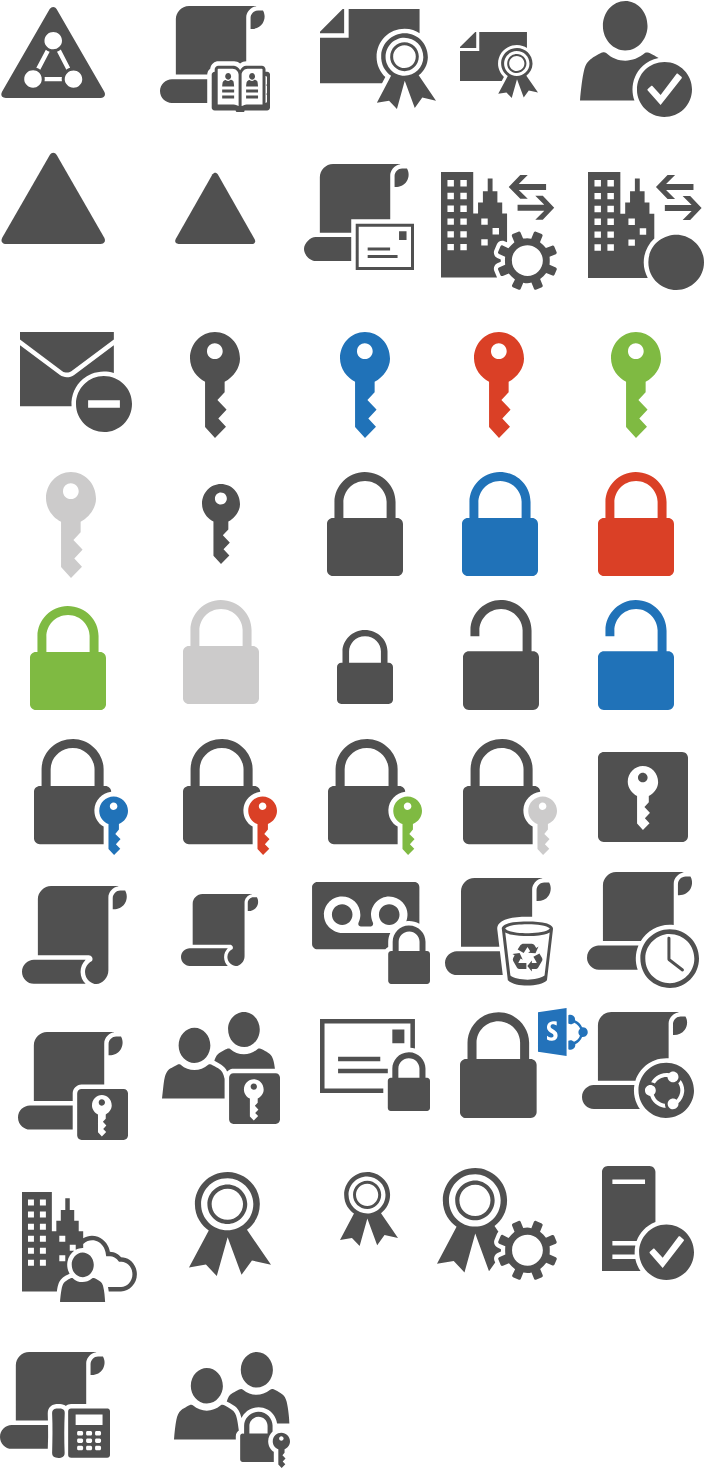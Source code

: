 <mxfile version="24.2.1" type="device">
  <diagram name="Page-1" id="5Z7APpFcgfUc6ZyuO-cr">
    <mxGraphModel dx="2028" dy="59" grid="1" gridSize="10" guides="1" tooltips="1" connect="1" arrows="1" fold="1" page="1" pageScale="1" pageWidth="827" pageHeight="1169" math="0" shadow="0">
      <root>
        <mxCell id="0" />
        <mxCell id="1" parent="0" />
        <mxCell id="42mja_NqprVF22DPiqrY-190" value="" style="sketch=0;pointerEvents=1;shadow=0;dashed=0;html=1;strokeColor=none;fillColor=#505050;labelPosition=center;verticalLabelPosition=bottom;verticalAlign=top;outlineConnect=0;align=center;shape=mxgraph.office.security.active_directory;" vertex="1" parent="1">
          <mxGeometry x="20" y="1187" width="53" height="46" as="geometry" />
        </mxCell>
        <mxCell id="42mja_NqprVF22DPiqrY-191" value="" style="sketch=0;pointerEvents=1;shadow=0;dashed=0;html=1;strokeColor=none;fillColor=#505050;labelPosition=center;verticalLabelPosition=bottom;verticalAlign=top;outlineConnect=0;align=center;shape=mxgraph.office.security.address_book_policies;" vertex="1" parent="1">
          <mxGeometry x="100" y="1187" width="55" height="53" as="geometry" />
        </mxCell>
        <mxCell id="42mja_NqprVF22DPiqrY-192" value="" style="sketch=0;pointerEvents=1;shadow=0;dashed=0;html=1;strokeColor=none;fillColor=#505050;labelPosition=center;verticalLabelPosition=bottom;verticalAlign=top;outlineConnect=0;align=center;shape=mxgraph.office.security.certificate;" vertex="1" parent="1">
          <mxGeometry x="180" y="1188.5" width="58" height="50" as="geometry" />
        </mxCell>
        <mxCell id="42mja_NqprVF22DPiqrY-193" value="" style="sketch=0;pointerEvents=1;shadow=0;dashed=0;html=1;strokeColor=none;fillColor=#505050;labelPosition=center;verticalLabelPosition=bottom;verticalAlign=top;outlineConnect=0;align=center;shape=mxgraph.office.security.certificate;" vertex="1" parent="1">
          <mxGeometry x="250" y="1200" width="39" height="33" as="geometry" />
        </mxCell>
        <mxCell id="42mja_NqprVF22DPiqrY-194" value="" style="sketch=0;pointerEvents=1;shadow=0;dashed=0;html=1;strokeColor=none;fillColor=#505050;labelPosition=center;verticalLabelPosition=bottom;verticalAlign=top;outlineConnect=0;align=center;shape=mxgraph.office.security.credentials;" vertex="1" parent="1">
          <mxGeometry x="310" y="1184.5" width="56" height="58" as="geometry" />
        </mxCell>
        <mxCell id="42mja_NqprVF22DPiqrY-195" value="" style="sketch=0;pointerEvents=1;shadow=0;dashed=0;html=1;strokeColor=none;fillColor=#505050;labelPosition=center;verticalLabelPosition=bottom;verticalAlign=top;outlineConnect=0;align=center;shape=mxgraph.office.security.domain;" vertex="1" parent="1">
          <mxGeometry x="20" y="1260" width="53" height="46" as="geometry" />
        </mxCell>
        <mxCell id="42mja_NqprVF22DPiqrY-196" value="" style="sketch=0;pointerEvents=1;shadow=0;dashed=0;html=1;strokeColor=none;fillColor=#505050;labelPosition=center;verticalLabelPosition=bottom;verticalAlign=top;outlineConnect=0;align=center;shape=mxgraph.office.security.domain;" vertex="1" parent="1">
          <mxGeometry x="107" y="1270" width="41" height="36" as="geometry" />
        </mxCell>
        <mxCell id="42mja_NqprVF22DPiqrY-197" value="" style="sketch=0;pointerEvents=1;shadow=0;dashed=0;html=1;strokeColor=none;fillColor=#505050;labelPosition=center;verticalLabelPosition=bottom;verticalAlign=top;outlineConnect=0;align=center;shape=mxgraph.office.security.email_address_policy;" vertex="1" parent="1">
          <mxGeometry x="172" y="1266" width="55" height="53" as="geometry" />
        </mxCell>
        <mxCell id="42mja_NqprVF22DPiqrY-198" value="" style="sketch=0;pointerEvents=1;shadow=0;dashed=0;html=1;strokeColor=none;fillColor=#505050;labelPosition=center;verticalLabelPosition=bottom;verticalAlign=top;outlineConnect=0;align=center;shape=mxgraph.office.security.federation_service;" vertex="1" parent="1">
          <mxGeometry x="240.5" y="1270" width="58" height="59" as="geometry" />
        </mxCell>
        <mxCell id="42mja_NqprVF22DPiqrY-199" value="" style="sketch=0;pointerEvents=1;shadow=0;dashed=0;html=1;strokeColor=none;fillColor=#505050;labelPosition=center;verticalLabelPosition=bottom;verticalAlign=top;outlineConnect=0;align=center;shape=mxgraph.office.security.federation_trust;" vertex="1" parent="1">
          <mxGeometry x="314" y="1270" width="58" height="59" as="geometry" />
        </mxCell>
        <mxCell id="42mja_NqprVF22DPiqrY-200" value="" style="sketch=0;pointerEvents=1;shadow=0;dashed=0;html=1;strokeColor=none;fillColor=#505050;labelPosition=center;verticalLabelPosition=bottom;verticalAlign=top;outlineConnect=0;align=center;shape=mxgraph.office.security.irm_protected_message;" vertex="1" parent="1">
          <mxGeometry x="30" y="1350" width="56" height="50" as="geometry" />
        </mxCell>
        <mxCell id="42mja_NqprVF22DPiqrY-201" value="" style="sketch=0;pointerEvents=1;shadow=0;dashed=0;html=1;strokeColor=none;fillColor=#505050;labelPosition=center;verticalLabelPosition=bottom;verticalAlign=top;outlineConnect=0;align=center;shape=mxgraph.office.security.key_permissions;" vertex="1" parent="1">
          <mxGeometry x="115" y="1350" width="25" height="53" as="geometry" />
        </mxCell>
        <mxCell id="42mja_NqprVF22DPiqrY-202" value="" style="sketch=0;pointerEvents=1;shadow=0;dashed=0;html=1;strokeColor=none;labelPosition=center;verticalLabelPosition=bottom;verticalAlign=top;outlineConnect=0;align=center;shape=mxgraph.office.security.key_permissions;fillColor=#2072B8;" vertex="1" parent="1">
          <mxGeometry x="190" y="1350" width="25" height="53" as="geometry" />
        </mxCell>
        <mxCell id="42mja_NqprVF22DPiqrY-203" value="" style="sketch=0;pointerEvents=1;shadow=0;dashed=0;html=1;strokeColor=none;labelPosition=center;verticalLabelPosition=bottom;verticalAlign=top;outlineConnect=0;align=center;shape=mxgraph.office.security.key_permissions;fillColor=#DA4026;" vertex="1" parent="1">
          <mxGeometry x="257" y="1350" width="25" height="53" as="geometry" />
        </mxCell>
        <mxCell id="42mja_NqprVF22DPiqrY-204" value="" style="sketch=0;pointerEvents=1;shadow=0;dashed=0;html=1;strokeColor=none;labelPosition=center;verticalLabelPosition=bottom;verticalAlign=top;outlineConnect=0;align=center;shape=mxgraph.office.security.key_permissions;fillColor=#7FBA42;" vertex="1" parent="1">
          <mxGeometry x="325.5" y="1350" width="25" height="53" as="geometry" />
        </mxCell>
        <mxCell id="42mja_NqprVF22DPiqrY-205" value="" style="sketch=0;pointerEvents=1;shadow=0;dashed=0;html=1;strokeColor=none;labelPosition=center;verticalLabelPosition=bottom;verticalAlign=top;outlineConnect=0;align=center;shape=mxgraph.office.security.key_permissions;fillColor=#CCCBCB;" vertex="1" parent="1">
          <mxGeometry x="43" y="1420" width="25" height="53" as="geometry" />
        </mxCell>
        <mxCell id="42mja_NqprVF22DPiqrY-206" value="" style="sketch=0;pointerEvents=1;shadow=0;dashed=0;html=1;strokeColor=none;fillColor=#505050;labelPosition=center;verticalLabelPosition=bottom;verticalAlign=top;outlineConnect=0;align=center;shape=mxgraph.office.security.key_permissions;" vertex="1" parent="1">
          <mxGeometry x="121" y="1426" width="19" height="40" as="geometry" />
        </mxCell>
        <mxCell id="42mja_NqprVF22DPiqrY-207" value="" style="sketch=0;pointerEvents=1;shadow=0;dashed=0;html=1;strokeColor=none;fillColor=#505050;labelPosition=center;verticalLabelPosition=bottom;verticalAlign=top;outlineConnect=0;align=center;shape=mxgraph.office.security.lock_protected;" vertex="1" parent="1">
          <mxGeometry x="183.5" y="1420" width="38" height="52" as="geometry" />
        </mxCell>
        <mxCell id="42mja_NqprVF22DPiqrY-208" value="" style="sketch=0;pointerEvents=1;shadow=0;dashed=0;html=1;strokeColor=none;labelPosition=center;verticalLabelPosition=bottom;verticalAlign=top;outlineConnect=0;align=center;shape=mxgraph.office.security.lock_protected;fillColor=#2072B8;" vertex="1" parent="1">
          <mxGeometry x="251" y="1420" width="38" height="52" as="geometry" />
        </mxCell>
        <mxCell id="42mja_NqprVF22DPiqrY-209" value="" style="sketch=0;pointerEvents=1;shadow=0;dashed=0;html=1;strokeColor=none;labelPosition=center;verticalLabelPosition=bottom;verticalAlign=top;outlineConnect=0;align=center;shape=mxgraph.office.security.lock_protected;fillColor=#DA4026;" vertex="1" parent="1">
          <mxGeometry x="319" y="1420" width="38" height="52" as="geometry" />
        </mxCell>
        <mxCell id="42mja_NqprVF22DPiqrY-210" value="" style="sketch=0;pointerEvents=1;shadow=0;dashed=0;html=1;strokeColor=none;labelPosition=center;verticalLabelPosition=bottom;verticalAlign=top;outlineConnect=0;align=center;shape=mxgraph.office.security.lock_protected;fillColor=#7FBA42;" vertex="1" parent="1">
          <mxGeometry x="35" y="1487" width="38" height="52" as="geometry" />
        </mxCell>
        <mxCell id="42mja_NqprVF22DPiqrY-211" value="" style="sketch=0;pointerEvents=1;shadow=0;dashed=0;html=1;strokeColor=none;labelPosition=center;verticalLabelPosition=bottom;verticalAlign=top;outlineConnect=0;align=center;shape=mxgraph.office.security.lock_protected;fillColor=#CCCBCB;" vertex="1" parent="1">
          <mxGeometry x="111.5" y="1484" width="38" height="52" as="geometry" />
        </mxCell>
        <mxCell id="42mja_NqprVF22DPiqrY-212" value="" style="sketch=0;pointerEvents=1;shadow=0;dashed=0;html=1;strokeColor=none;fillColor=#505050;labelPosition=center;verticalLabelPosition=bottom;verticalAlign=top;outlineConnect=0;align=center;shape=mxgraph.office.security.lock_protected;" vertex="1" parent="1">
          <mxGeometry x="188.5" y="1499" width="28" height="37" as="geometry" />
        </mxCell>
        <mxCell id="42mja_NqprVF22DPiqrY-213" value="" style="sketch=0;pointerEvents=1;shadow=0;dashed=0;html=1;strokeColor=none;fillColor=#505050;labelPosition=center;verticalLabelPosition=bottom;verticalAlign=top;outlineConnect=0;align=center;shape=mxgraph.office.security.lock_unprotected;" vertex="1" parent="1">
          <mxGeometry x="251.5" y="1484" width="38" height="55" as="geometry" />
        </mxCell>
        <mxCell id="42mja_NqprVF22DPiqrY-214" value="" style="sketch=0;pointerEvents=1;shadow=0;dashed=0;html=1;strokeColor=none;labelPosition=center;verticalLabelPosition=bottom;verticalAlign=top;outlineConnect=0;align=center;shape=mxgraph.office.security.lock_unprotected;fillColor=#2072B8;" vertex="1" parent="1">
          <mxGeometry x="319" y="1484" width="38" height="55" as="geometry" />
        </mxCell>
        <mxCell id="42mja_NqprVF22DPiqrY-215" value="" style="sketch=0;pointerEvents=1;shadow=0;dashed=0;html=1;strokeColor=none;fillColor=#505050;labelPosition=center;verticalLabelPosition=bottom;verticalAlign=top;outlineConnect=0;align=center;shape=mxgraph.office.security.lock_with_key_security_blue;" vertex="1" parent="1">
          <mxGeometry x="37" y="1553.5" width="47" height="58" as="geometry" />
        </mxCell>
        <mxCell id="42mja_NqprVF22DPiqrY-216" value="" style="sketch=0;pointerEvents=1;shadow=0;dashed=0;html=1;strokeColor=none;fillColor=#505050;labelPosition=center;verticalLabelPosition=bottom;verticalAlign=top;outlineConnect=0;align=center;shape=mxgraph.office.security.lock_with_key_security_orange;" vertex="1" parent="1">
          <mxGeometry x="111.5" y="1553.5" width="47" height="58" as="geometry" />
        </mxCell>
        <mxCell id="42mja_NqprVF22DPiqrY-217" value="" style="sketch=0;pointerEvents=1;shadow=0;dashed=0;html=1;strokeColor=none;fillColor=#505050;labelPosition=center;verticalLabelPosition=bottom;verticalAlign=top;outlineConnect=0;align=center;shape=mxgraph.office.security.lock_with_key_security_green;" vertex="1" parent="1">
          <mxGeometry x="184" y="1553.5" width="47" height="58" as="geometry" />
        </mxCell>
        <mxCell id="42mja_NqprVF22DPiqrY-218" value="" style="sketch=0;pointerEvents=1;shadow=0;dashed=0;html=1;strokeColor=none;fillColor=#505050;labelPosition=center;verticalLabelPosition=bottom;verticalAlign=top;outlineConnect=0;align=center;shape=mxgraph.office.security.lock_with_key_security_ghosted;" vertex="1" parent="1">
          <mxGeometry x="251.5" y="1553.5" width="47" height="58" as="geometry" />
        </mxCell>
        <mxCell id="42mja_NqprVF22DPiqrY-219" value="" style="sketch=0;pointerEvents=1;shadow=0;dashed=0;html=1;strokeColor=none;fillColor=#505050;labelPosition=center;verticalLabelPosition=bottom;verticalAlign=top;outlineConnect=0;align=center;shape=mxgraph.office.security.management_role;" vertex="1" parent="1">
          <mxGeometry x="319" y="1560" width="45" height="45" as="geometry" />
        </mxCell>
        <mxCell id="42mja_NqprVF22DPiqrY-220" value="" style="sketch=0;pointerEvents=1;shadow=0;dashed=0;html=1;strokeColor=none;fillColor=#505050;labelPosition=center;verticalLabelPosition=bottom;verticalAlign=top;outlineConnect=0;align=center;shape=mxgraph.office.security.policy;" vertex="1" parent="1">
          <mxGeometry x="31" y="1627" width="53" height="49" as="geometry" />
        </mxCell>
        <mxCell id="42mja_NqprVF22DPiqrY-221" value="" style="sketch=0;pointerEvents=1;shadow=0;dashed=0;html=1;strokeColor=none;fillColor=#505050;labelPosition=center;verticalLabelPosition=bottom;verticalAlign=top;outlineConnect=0;align=center;shape=mxgraph.office.security.policy;" vertex="1" parent="1">
          <mxGeometry x="110.5" y="1631" width="39" height="36" as="geometry" />
        </mxCell>
        <mxCell id="42mja_NqprVF22DPiqrY-222" value="" style="sketch=0;pointerEvents=1;shadow=0;dashed=0;html=1;strokeColor=none;fillColor=#505050;labelPosition=center;verticalLabelPosition=bottom;verticalAlign=top;outlineConnect=0;align=center;shape=mxgraph.office.security.protected_voice_mail;" vertex="1" parent="1">
          <mxGeometry x="176" y="1625" width="59" height="51" as="geometry" />
        </mxCell>
        <mxCell id="42mja_NqprVF22DPiqrY-223" value="" style="sketch=0;pointerEvents=1;shadow=0;dashed=0;html=1;strokeColor=none;fillColor=#505050;labelPosition=center;verticalLabelPosition=bottom;verticalAlign=top;outlineConnect=0;align=center;shape=mxgraph.office.security.retention_policy;" vertex="1" parent="1">
          <mxGeometry x="242.5" y="1623" width="54" height="55" as="geometry" />
        </mxCell>
        <mxCell id="42mja_NqprVF22DPiqrY-224" value="" style="sketch=0;pointerEvents=1;shadow=0;dashed=0;html=1;strokeColor=none;fillColor=#505050;labelPosition=center;verticalLabelPosition=bottom;verticalAlign=top;outlineConnect=0;align=center;shape=mxgraph.office.security.retention_policy_tag;" vertex="1" parent="1">
          <mxGeometry x="313.5" y="1620" width="56" height="58" as="geometry" />
        </mxCell>
        <mxCell id="42mja_NqprVF22DPiqrY-225" value="" style="sketch=0;pointerEvents=1;shadow=0;dashed=0;html=1;strokeColor=none;fillColor=#505050;labelPosition=center;verticalLabelPosition=bottom;verticalAlign=top;outlineConnect=0;align=center;shape=mxgraph.office.security.role_assignment_policy;" vertex="1" parent="1">
          <mxGeometry x="29" y="1700" width="55" height="54" as="geometry" />
        </mxCell>
        <mxCell id="42mja_NqprVF22DPiqrY-226" value="" style="sketch=0;pointerEvents=1;shadow=0;dashed=0;html=1;strokeColor=none;fillColor=#505050;labelPosition=center;verticalLabelPosition=bottom;verticalAlign=top;outlineConnect=0;align=center;shape=mxgraph.office.security.role_group;" vertex="1" parent="1">
          <mxGeometry x="101" y="1690" width="59" height="56" as="geometry" />
        </mxCell>
        <mxCell id="42mja_NqprVF22DPiqrY-227" value="" style="sketch=0;pointerEvents=1;shadow=0;dashed=0;html=1;strokeColor=none;fillColor=#505050;labelPosition=center;verticalLabelPosition=bottom;verticalAlign=top;outlineConnect=0;align=center;shape=mxgraph.office.security.secure_messaging;" vertex="1" parent="1">
          <mxGeometry x="180" y="1693.5" width="55" height="46" as="geometry" />
        </mxCell>
        <mxCell id="42mja_NqprVF22DPiqrY-228" value="" style="sketch=0;pointerEvents=1;shadow=0;dashed=0;html=1;strokeColor=none;fillColor=#505050;labelPosition=center;verticalLabelPosition=bottom;verticalAlign=top;outlineConnect=0;align=center;shape=mxgraph.office.security.security_access_portal;" vertex="1" parent="1">
          <mxGeometry x="250" y="1688" width="64" height="55" as="geometry" />
        </mxCell>
        <mxCell id="42mja_NqprVF22DPiqrY-229" value="" style="sketch=0;pointerEvents=1;shadow=0;dashed=0;html=1;strokeColor=none;fillColor=#505050;labelPosition=center;verticalLabelPosition=bottom;verticalAlign=top;outlineConnect=0;align=center;shape=mxgraph.office.security.sharing_policy;" vertex="1" parent="1">
          <mxGeometry x="311" y="1690" width="56" height="53" as="geometry" />
        </mxCell>
        <mxCell id="42mja_NqprVF22DPiqrY-230" value="" style="sketch=0;pointerEvents=1;shadow=0;dashed=0;html=1;strokeColor=none;fillColor=#505050;labelPosition=center;verticalLabelPosition=bottom;verticalAlign=top;outlineConnect=0;align=center;shape=mxgraph.office.security.trusted_application_server;" vertex="1" parent="1">
          <mxGeometry x="321" y="1767" width="46" height="57" as="geometry" />
        </mxCell>
        <mxCell id="42mja_NqprVF22DPiqrY-231" value="" style="sketch=0;pointerEvents=1;shadow=0;dashed=0;html=1;strokeColor=none;fillColor=#505050;labelPosition=center;verticalLabelPosition=bottom;verticalAlign=top;outlineConnect=0;align=center;shape=mxgraph.office.security.token_service;" vertex="1" parent="1">
          <mxGeometry x="238.5" y="1768" width="60" height="56" as="geometry" />
        </mxCell>
        <mxCell id="42mja_NqprVF22DPiqrY-232" value="" style="sketch=0;pointerEvents=1;shadow=0;dashed=0;html=1;strokeColor=none;fillColor=#505050;labelPosition=center;verticalLabelPosition=bottom;verticalAlign=top;outlineConnect=0;align=center;shape=mxgraph.office.security.token;" vertex="1" parent="1">
          <mxGeometry x="190" y="1770" width="29" height="37" as="geometry" />
        </mxCell>
        <mxCell id="42mja_NqprVF22DPiqrY-233" value="" style="sketch=0;pointerEvents=1;shadow=0;dashed=0;html=1;strokeColor=none;fillColor=#505050;labelPosition=center;verticalLabelPosition=bottom;verticalAlign=top;outlineConnect=0;align=center;shape=mxgraph.office.security.token;" vertex="1" parent="1">
          <mxGeometry x="114.5" y="1770" width="41" height="52" as="geometry" />
        </mxCell>
        <mxCell id="42mja_NqprVF22DPiqrY-234" value="" style="sketch=0;pointerEvents=1;shadow=0;dashed=0;html=1;strokeColor=none;fillColor=#505050;labelPosition=center;verticalLabelPosition=bottom;verticalAlign=top;outlineConnect=0;align=center;shape=mxgraph.office.security.split_domain_user;" vertex="1" parent="1">
          <mxGeometry x="31" y="1780" width="59" height="55" as="geometry" />
        </mxCell>
        <mxCell id="42mja_NqprVF22DPiqrY-235" value="" style="sketch=0;pointerEvents=1;shadow=0;dashed=0;html=1;strokeColor=none;fillColor=#505050;labelPosition=center;verticalLabelPosition=bottom;verticalAlign=top;outlineConnect=0;align=center;shape=mxgraph.office.security.um_mailbox_policy;" vertex="1" parent="1">
          <mxGeometry x="20" y="1860" width="55" height="53" as="geometry" />
        </mxCell>
        <mxCell id="42mja_NqprVF22DPiqrY-236" value="" style="sketch=0;pointerEvents=1;shadow=0;dashed=0;html=1;strokeColor=none;fillColor=#505050;labelPosition=center;verticalLabelPosition=bottom;verticalAlign=top;outlineConnect=0;align=center;shape=mxgraph.office.security.universal_security_group;" vertex="1" parent="1">
          <mxGeometry x="107" y="1860" width="58" height="58" as="geometry" />
        </mxCell>
      </root>
    </mxGraphModel>
  </diagram>
</mxfile>
